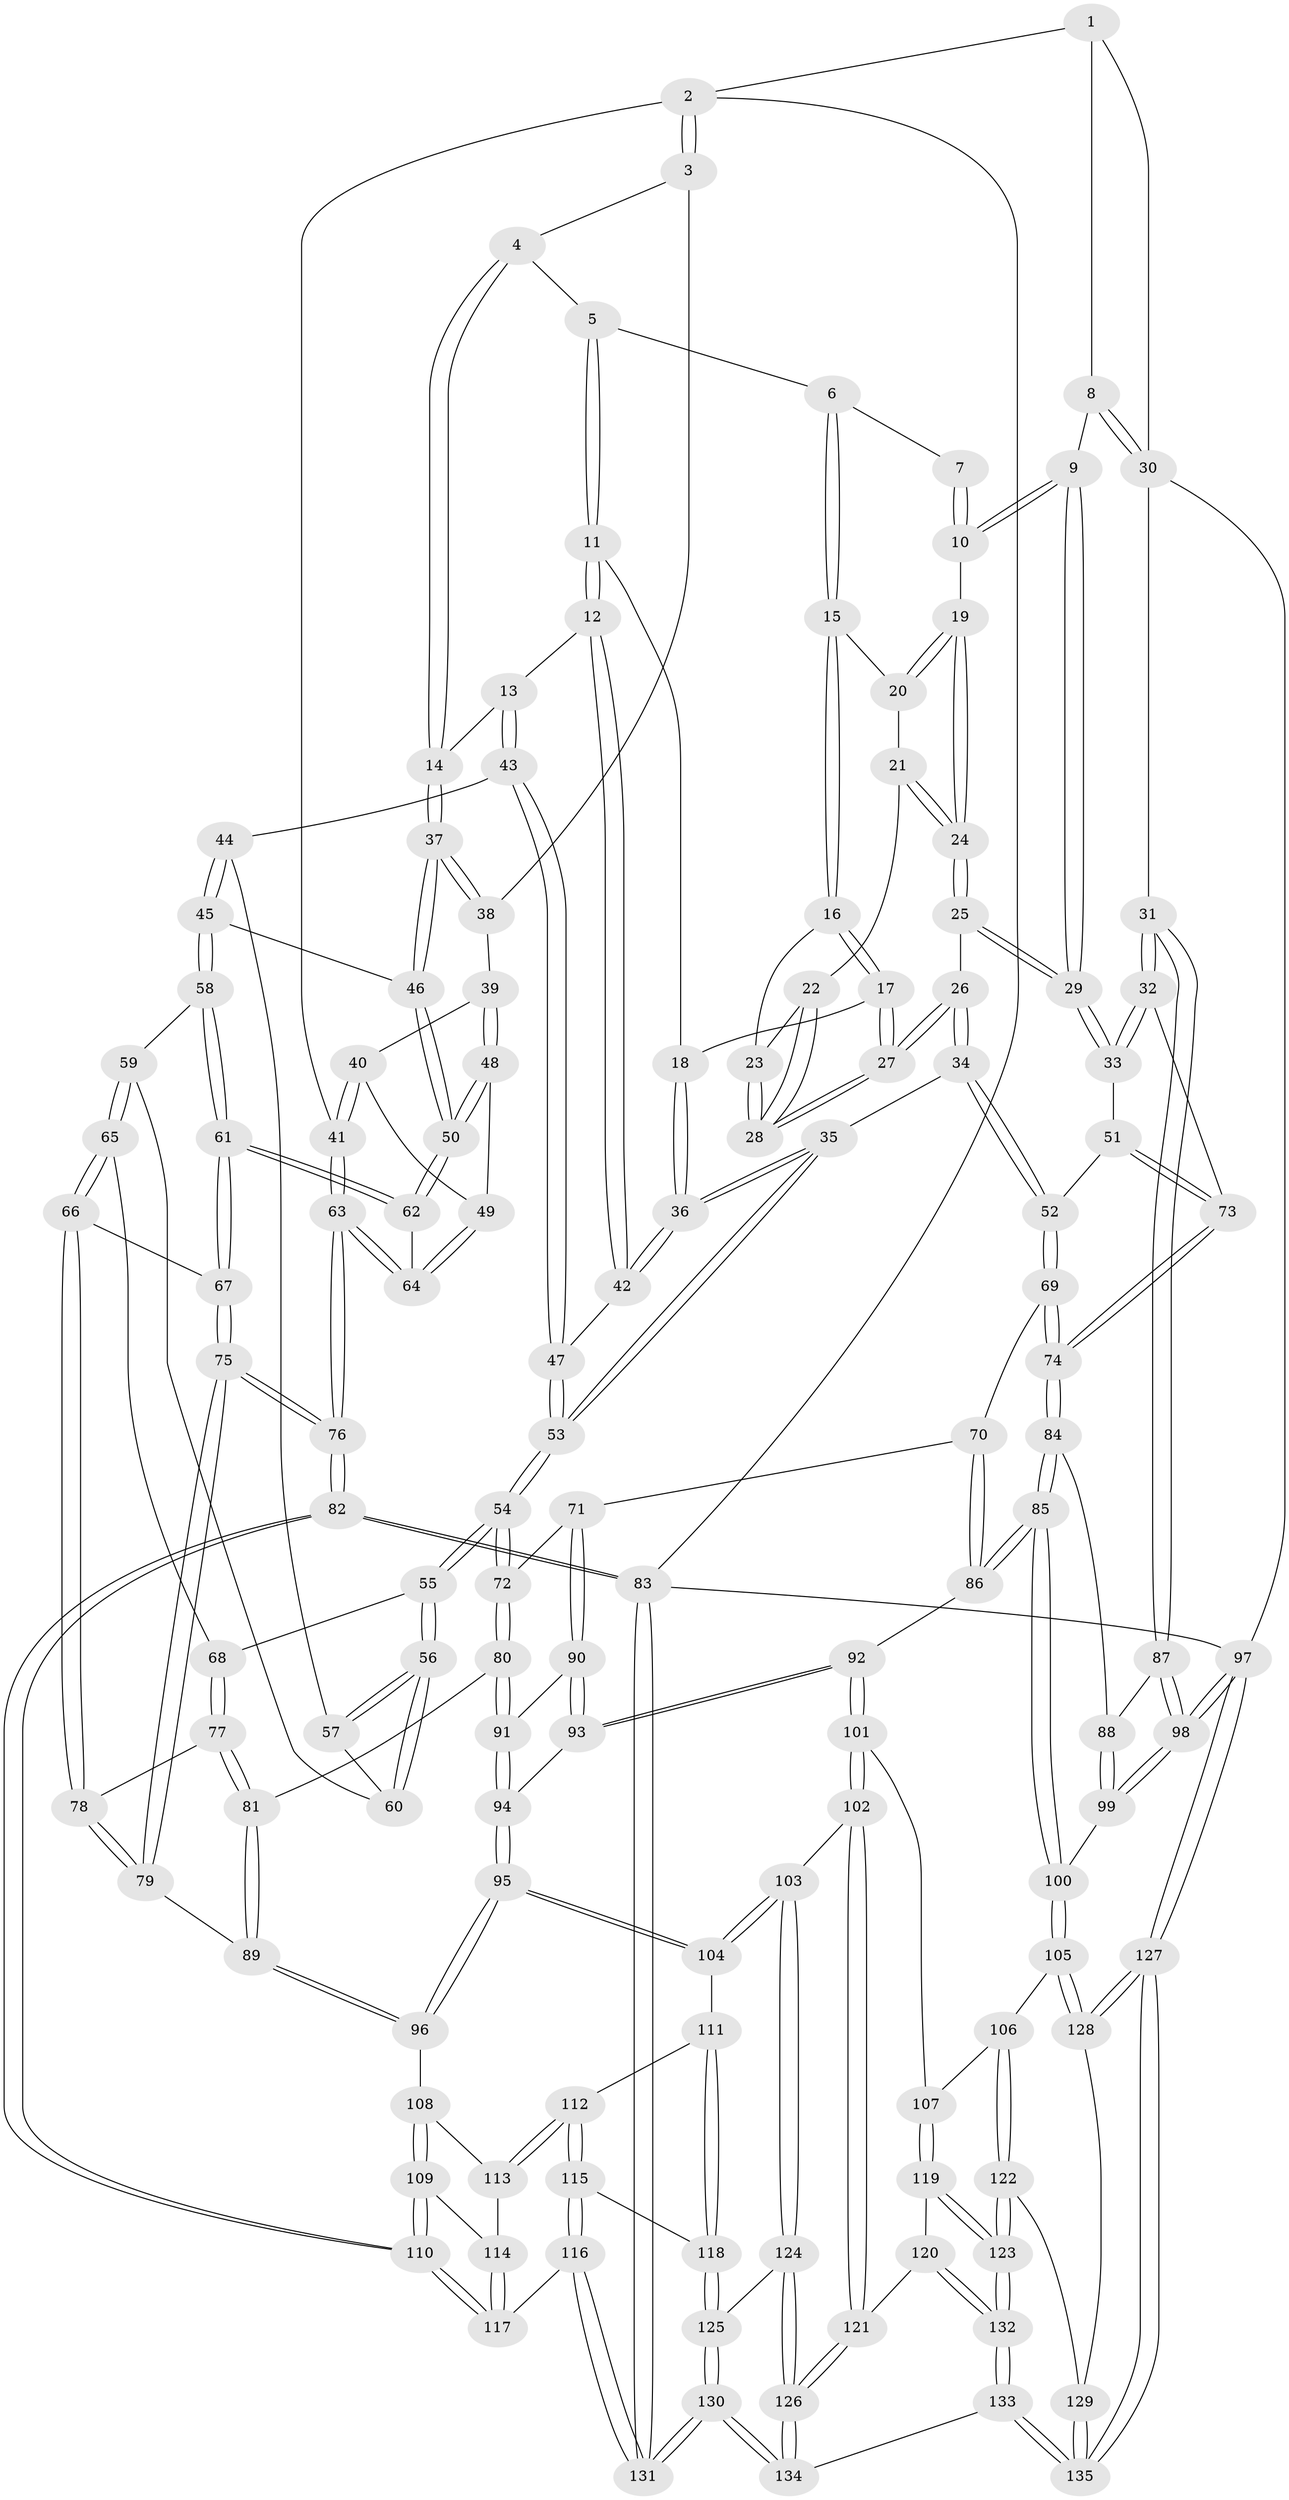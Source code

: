 // Generated by graph-tools (version 1.1) at 2025/27/03/09/25 03:27:12]
// undirected, 135 vertices, 334 edges
graph export_dot {
graph [start="1"]
  node [color=gray90,style=filled];
  1 [pos="+0.860238643780077+0"];
  2 [pos="+0+0"];
  3 [pos="+0+0"];
  4 [pos="+0.2541461153222502+0"];
  5 [pos="+0.574890771253791+0"];
  6 [pos="+0.588330694579241+0"];
  7 [pos="+0.7828299189048304+0"];
  8 [pos="+0.9710067217533326+0.06655689638196467"];
  9 [pos="+0.8820700380694917+0.08020587374357742"];
  10 [pos="+0.8266615676405424+0.0057426882958699615"];
  11 [pos="+0.44987673200308553+0.11284555961981933"];
  12 [pos="+0.4415865000121827+0.11901295672634785"];
  13 [pos="+0.3605899608521156+0.13047278038079638"];
  14 [pos="+0.3541792116927917+0.12891339797564297"];
  15 [pos="+0.5937447890799262+0"];
  16 [pos="+0.6066789458725418+0.07046011939445833"];
  17 [pos="+0.5790304529266951+0.13615623481042904"];
  18 [pos="+0.5560517864908161+0.14843227634529774"];
  19 [pos="+0.7773511462611544+0.07563039139551841"];
  20 [pos="+0.697368586590824+0.0687267201641808"];
  21 [pos="+0.6970698318687992+0.07051516880921714"];
  22 [pos="+0.6923290060851641+0.08148053247877994"];
  23 [pos="+0.6391148632275504+0.09517546444570822"];
  24 [pos="+0.7657027608786787+0.1458188867206396"];
  25 [pos="+0.7653696131660397+0.1891614079986653"];
  26 [pos="+0.7038364886654236+0.20310214990944728"];
  27 [pos="+0.6802755561444027+0.16956468448072967"];
  28 [pos="+0.6800628166218372+0.16776420936947212"];
  29 [pos="+0.8674954044651467+0.2228025965302688"];
  30 [pos="+1+0.19685353717658985"];
  31 [pos="+1+0.33940852201479904"];
  32 [pos="+1+0.3304951508968866"];
  33 [pos="+0.9108579164079202+0.2715022717200257"];
  34 [pos="+0.6383104241688964+0.2979362413412415"];
  35 [pos="+0.5864293947426543+0.2891093143964254"];
  36 [pos="+0.5796410168105718+0.2749296174230569"];
  37 [pos="+0.28624080854671213+0.15070382436282748"];
  38 [pos="+0.10235678335531273+0.043658727419165544"];
  39 [pos="+0.10380120252982254+0.14904151981741962"];
  40 [pos="+0.031858334545626726+0.2140512620542987"];
  41 [pos="+0+0.007446432298554872"];
  42 [pos="+0.46046253648589935+0.1868296586091332"];
  43 [pos="+0.38116464797788563+0.2736615344144537"];
  44 [pos="+0.37557737807923625+0.2769747239151712"];
  45 [pos="+0.31170853532978277+0.2889152450035054"];
  46 [pos="+0.2538554616380043+0.2420982725378563"];
  47 [pos="+0.44364343529772965+0.2903448380851456"];
  48 [pos="+0.12399014853321785+0.21497323778564903"];
  49 [pos="+0.0060960628154168315+0.2946130164005702"];
  50 [pos="+0.17775819152653793+0.2852910552989651"];
  51 [pos="+0.7492081347978344+0.3564248728788026"];
  52 [pos="+0.6639171974789245+0.3400414888138531"];
  53 [pos="+0.4890943939298344+0.34014933744870013"];
  54 [pos="+0.4582075521698813+0.4258485960023557"];
  55 [pos="+0.446651088696438+0.42318590999083444"];
  56 [pos="+0.38108403046529543+0.3776336317408391"];
  57 [pos="+0.37371919631345035+0.2935632689689938"];
  58 [pos="+0.3072885344197803+0.35497560113309534"];
  59 [pos="+0.310782101345243+0.35908442945944336"];
  60 [pos="+0.3436449266418283+0.36372689018659865"];
  61 [pos="+0.15804666844359502+0.36456387420487374"];
  62 [pos="+0.15803507280745754+0.364531542999297"];
  63 [pos="+0+0.3705909647713908"];
  64 [pos="+0+0.3171359797365812"];
  65 [pos="+0.30291392612846035+0.42789595623609467"];
  66 [pos="+0.16675708254430022+0.4132738254974404"];
  67 [pos="+0.15927200328073532+0.40028816318354526"];
  68 [pos="+0.3163527038423156+0.44631279634640497"];
  69 [pos="+0.639254630719486+0.4761883416991817"];
  70 [pos="+0.6168088766733171+0.485703984882862"];
  71 [pos="+0.5089607596983862+0.5057462130741341"];
  72 [pos="+0.46430551206567533+0.44177690609335374"];
  73 [pos="+0.809849840903992+0.49917256065109805"];
  74 [pos="+0.7816226684344146+0.5509122701264475"];
  75 [pos="+0+0.5586924523566384"];
  76 [pos="+0+0.5631005560587288"];
  77 [pos="+0.289345736596917+0.5405208264924907"];
  78 [pos="+0.1700383618606038+0.42731316283462745"];
  79 [pos="+0.12552113218823038+0.6044810238232379"];
  80 [pos="+0.29760533292595004+0.5517451568836379"];
  81 [pos="+0.2918765432049528+0.5498537256104976"];
  82 [pos="+0+0.7936095133411273"];
  83 [pos="+0+1"];
  84 [pos="+0.7910746831448979+0.5985881200766909"];
  85 [pos="+0.7640477037315321+0.6487029568246794"];
  86 [pos="+0.6352306798974278+0.6431843685849199"];
  87 [pos="+1+0.5090549504993065"];
  88 [pos="+0.9046380987559673+0.6174007132485301"];
  89 [pos="+0.17487917498344108+0.6444331521919113"];
  90 [pos="+0.4996699282605994+0.5420027357333314"];
  91 [pos="+0.32921059695717975+0.5749496844349011"];
  92 [pos="+0.5559073166687465+0.6668816753948442"];
  93 [pos="+0.5025884713487169+0.5864463366906032"];
  94 [pos="+0.37642732733046175+0.6785683094812996"];
  95 [pos="+0.3553149506248635+0.7648961636544536"];
  96 [pos="+0.17515106273510742+0.6456252736464728"];
  97 [pos="+1+1"];
  98 [pos="+1+0.9194688359441482"];
  99 [pos="+0.9556525581846014+0.7711731633338453"];
  100 [pos="+0.7649561374462615+0.7995780583147157"];
  101 [pos="+0.537755693613204+0.7935582116134186"];
  102 [pos="+0.3756716955181967+0.8013649256815845"];
  103 [pos="+0.3681153201274602+0.7993611580992142"];
  104 [pos="+0.3665848135977845+0.7981514071108242"];
  105 [pos="+0.7607212699481342+0.807230398308968"];
  106 [pos="+0.5643719778835995+0.8041707807443781"];
  107 [pos="+0.547282350250053+0.8016007025472328"];
  108 [pos="+0.1456121501706587+0.7187744982802603"];
  109 [pos="+0+0.790532748976264"];
  110 [pos="+0+0.8126280418322633"];
  111 [pos="+0.30682445368986583+0.8188826992898199"];
  112 [pos="+0.23489508548286472+0.8357902490026078"];
  113 [pos="+0.16623470176887875+0.7933084548518535"];
  114 [pos="+0.1301921359626183+0.8288190827921812"];
  115 [pos="+0.19443224933082512+0.9092832426974966"];
  116 [pos="+0.12185731872289025+0.9409190384129437"];
  117 [pos="+0.11424826064457332+0.9317640242909936"];
  118 [pos="+0.24871103277558676+0.9484793093379614"];
  119 [pos="+0.5455037826828034+0.837143504104949"];
  120 [pos="+0.5065854537881346+0.9512565239093043"];
  121 [pos="+0.43374923097809154+0.9376644351161365"];
  122 [pos="+0.6483181775981849+0.9490609271137688"];
  123 [pos="+0.6053512374944306+0.9785240530302948"];
  124 [pos="+0.3367978352524699+0.9147163991307313"];
  125 [pos="+0.27464210973643377+0.9798857311412463"];
  126 [pos="+0.3997954148718306+1"];
  127 [pos="+1+1"];
  128 [pos="+0.7693908563609967+0.8541444001837734"];
  129 [pos="+0.6997026501311914+0.9365681279786913"];
  130 [pos="+0.2553166054225147+1"];
  131 [pos="+0.11821616189011135+1"];
  132 [pos="+0.5515249680781728+1"];
  133 [pos="+0.539038770306995+1"];
  134 [pos="+0.4030811478377897+1"];
  135 [pos="+0.7201998926644289+1"];
  1 -- 2;
  1 -- 8;
  1 -- 30;
  2 -- 3;
  2 -- 3;
  2 -- 41;
  2 -- 83;
  3 -- 4;
  3 -- 38;
  4 -- 5;
  4 -- 14;
  4 -- 14;
  5 -- 6;
  5 -- 11;
  5 -- 11;
  6 -- 7;
  6 -- 15;
  6 -- 15;
  7 -- 10;
  7 -- 10;
  8 -- 9;
  8 -- 30;
  8 -- 30;
  9 -- 10;
  9 -- 10;
  9 -- 29;
  9 -- 29;
  10 -- 19;
  11 -- 12;
  11 -- 12;
  11 -- 18;
  12 -- 13;
  12 -- 42;
  12 -- 42;
  13 -- 14;
  13 -- 43;
  13 -- 43;
  14 -- 37;
  14 -- 37;
  15 -- 16;
  15 -- 16;
  15 -- 20;
  16 -- 17;
  16 -- 17;
  16 -- 23;
  17 -- 18;
  17 -- 27;
  17 -- 27;
  18 -- 36;
  18 -- 36;
  19 -- 20;
  19 -- 20;
  19 -- 24;
  19 -- 24;
  20 -- 21;
  21 -- 22;
  21 -- 24;
  21 -- 24;
  22 -- 23;
  22 -- 28;
  22 -- 28;
  23 -- 28;
  23 -- 28;
  24 -- 25;
  24 -- 25;
  25 -- 26;
  25 -- 29;
  25 -- 29;
  26 -- 27;
  26 -- 27;
  26 -- 34;
  26 -- 34;
  27 -- 28;
  27 -- 28;
  29 -- 33;
  29 -- 33;
  30 -- 31;
  30 -- 97;
  31 -- 32;
  31 -- 32;
  31 -- 87;
  31 -- 87;
  32 -- 33;
  32 -- 33;
  32 -- 73;
  33 -- 51;
  34 -- 35;
  34 -- 52;
  34 -- 52;
  35 -- 36;
  35 -- 36;
  35 -- 53;
  35 -- 53;
  36 -- 42;
  36 -- 42;
  37 -- 38;
  37 -- 38;
  37 -- 46;
  37 -- 46;
  38 -- 39;
  39 -- 40;
  39 -- 48;
  39 -- 48;
  40 -- 41;
  40 -- 41;
  40 -- 49;
  41 -- 63;
  41 -- 63;
  42 -- 47;
  43 -- 44;
  43 -- 47;
  43 -- 47;
  44 -- 45;
  44 -- 45;
  44 -- 57;
  45 -- 46;
  45 -- 58;
  45 -- 58;
  46 -- 50;
  46 -- 50;
  47 -- 53;
  47 -- 53;
  48 -- 49;
  48 -- 50;
  48 -- 50;
  49 -- 64;
  49 -- 64;
  50 -- 62;
  50 -- 62;
  51 -- 52;
  51 -- 73;
  51 -- 73;
  52 -- 69;
  52 -- 69;
  53 -- 54;
  53 -- 54;
  54 -- 55;
  54 -- 55;
  54 -- 72;
  54 -- 72;
  55 -- 56;
  55 -- 56;
  55 -- 68;
  56 -- 57;
  56 -- 57;
  56 -- 60;
  56 -- 60;
  57 -- 60;
  58 -- 59;
  58 -- 61;
  58 -- 61;
  59 -- 60;
  59 -- 65;
  59 -- 65;
  61 -- 62;
  61 -- 62;
  61 -- 67;
  61 -- 67;
  62 -- 64;
  63 -- 64;
  63 -- 64;
  63 -- 76;
  63 -- 76;
  65 -- 66;
  65 -- 66;
  65 -- 68;
  66 -- 67;
  66 -- 78;
  66 -- 78;
  67 -- 75;
  67 -- 75;
  68 -- 77;
  68 -- 77;
  69 -- 70;
  69 -- 74;
  69 -- 74;
  70 -- 71;
  70 -- 86;
  70 -- 86;
  71 -- 72;
  71 -- 90;
  71 -- 90;
  72 -- 80;
  72 -- 80;
  73 -- 74;
  73 -- 74;
  74 -- 84;
  74 -- 84;
  75 -- 76;
  75 -- 76;
  75 -- 79;
  75 -- 79;
  76 -- 82;
  76 -- 82;
  77 -- 78;
  77 -- 81;
  77 -- 81;
  78 -- 79;
  78 -- 79;
  79 -- 89;
  80 -- 81;
  80 -- 91;
  80 -- 91;
  81 -- 89;
  81 -- 89;
  82 -- 83;
  82 -- 83;
  82 -- 110;
  82 -- 110;
  83 -- 131;
  83 -- 131;
  83 -- 97;
  84 -- 85;
  84 -- 85;
  84 -- 88;
  85 -- 86;
  85 -- 86;
  85 -- 100;
  85 -- 100;
  86 -- 92;
  87 -- 88;
  87 -- 98;
  87 -- 98;
  88 -- 99;
  88 -- 99;
  89 -- 96;
  89 -- 96;
  90 -- 91;
  90 -- 93;
  90 -- 93;
  91 -- 94;
  91 -- 94;
  92 -- 93;
  92 -- 93;
  92 -- 101;
  92 -- 101;
  93 -- 94;
  94 -- 95;
  94 -- 95;
  95 -- 96;
  95 -- 96;
  95 -- 104;
  95 -- 104;
  96 -- 108;
  97 -- 98;
  97 -- 98;
  97 -- 127;
  97 -- 127;
  98 -- 99;
  98 -- 99;
  99 -- 100;
  100 -- 105;
  100 -- 105;
  101 -- 102;
  101 -- 102;
  101 -- 107;
  102 -- 103;
  102 -- 121;
  102 -- 121;
  103 -- 104;
  103 -- 104;
  103 -- 124;
  103 -- 124;
  104 -- 111;
  105 -- 106;
  105 -- 128;
  105 -- 128;
  106 -- 107;
  106 -- 122;
  106 -- 122;
  107 -- 119;
  107 -- 119;
  108 -- 109;
  108 -- 109;
  108 -- 113;
  109 -- 110;
  109 -- 110;
  109 -- 114;
  110 -- 117;
  110 -- 117;
  111 -- 112;
  111 -- 118;
  111 -- 118;
  112 -- 113;
  112 -- 113;
  112 -- 115;
  112 -- 115;
  113 -- 114;
  114 -- 117;
  114 -- 117;
  115 -- 116;
  115 -- 116;
  115 -- 118;
  116 -- 117;
  116 -- 131;
  116 -- 131;
  118 -- 125;
  118 -- 125;
  119 -- 120;
  119 -- 123;
  119 -- 123;
  120 -- 121;
  120 -- 132;
  120 -- 132;
  121 -- 126;
  121 -- 126;
  122 -- 123;
  122 -- 123;
  122 -- 129;
  123 -- 132;
  123 -- 132;
  124 -- 125;
  124 -- 126;
  124 -- 126;
  125 -- 130;
  125 -- 130;
  126 -- 134;
  126 -- 134;
  127 -- 128;
  127 -- 128;
  127 -- 135;
  127 -- 135;
  128 -- 129;
  129 -- 135;
  129 -- 135;
  130 -- 131;
  130 -- 131;
  130 -- 134;
  130 -- 134;
  132 -- 133;
  132 -- 133;
  133 -- 134;
  133 -- 135;
  133 -- 135;
}
